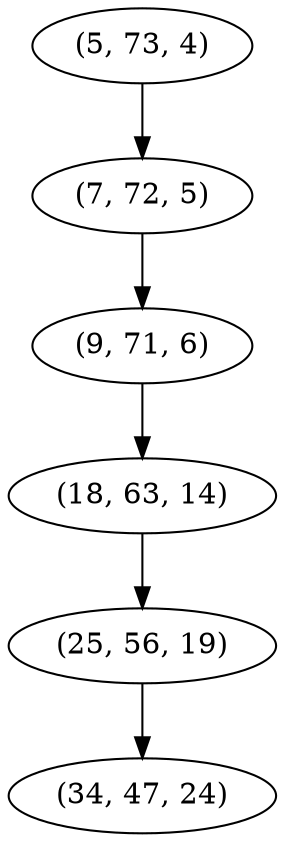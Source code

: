 digraph tree {
    "(5, 73, 4)";
    "(7, 72, 5)";
    "(9, 71, 6)";
    "(18, 63, 14)";
    "(25, 56, 19)";
    "(34, 47, 24)";
    "(5, 73, 4)" -> "(7, 72, 5)";
    "(7, 72, 5)" -> "(9, 71, 6)";
    "(9, 71, 6)" -> "(18, 63, 14)";
    "(18, 63, 14)" -> "(25, 56, 19)";
    "(25, 56, 19)" -> "(34, 47, 24)";
}
